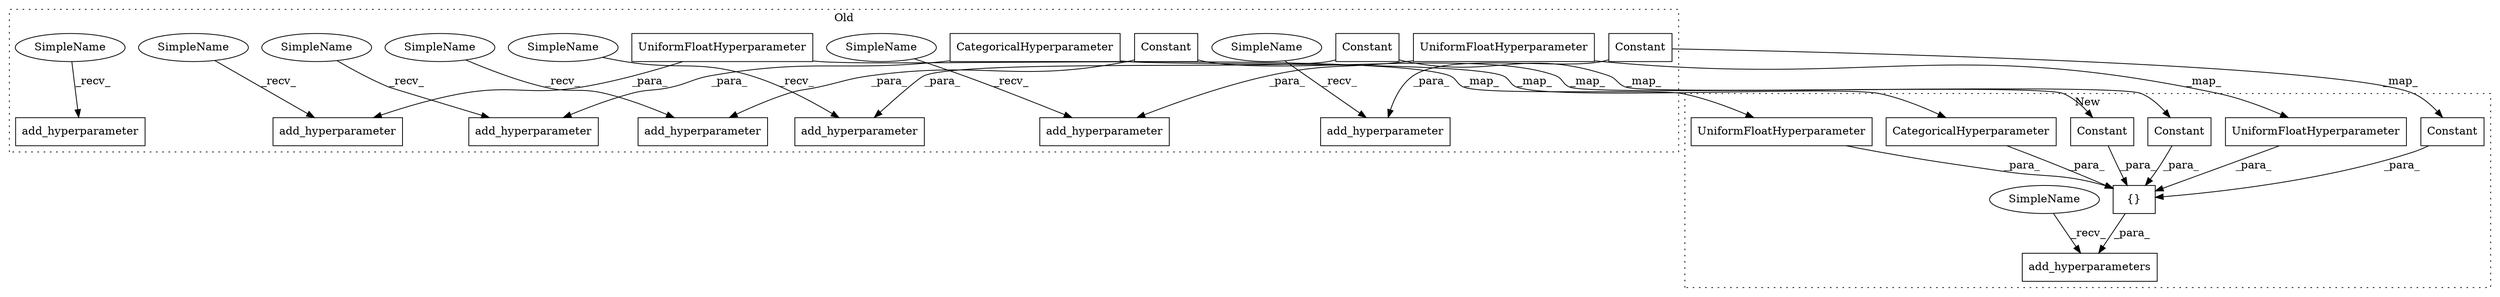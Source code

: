 digraph G {
subgraph cluster0 {
1 [label="Constant" a="32" s="3601,3629" l="9,1" shape="box"];
3 [label="add_hyperparameter" a="32" s="3582,3630" l="19,1" shape="box"];
6 [label="add_hyperparameter" a="32" s="3400,3475" l="19,1" shape="box"];
7 [label="UniformFloatHyperparameter" a="32" s="3419,3474" l="27,1" shape="box"];
9 [label="add_hyperparameter" a="32" s="3123,3207" l="19,1" shape="box"];
11 [label="CategoricalHyperparameter" a="32" s="3142,3206" l="26,1" shape="box"];
12 [label="add_hyperparameter" a="32" s="3654,3705" l="19,1" shape="box"];
13 [label="Constant" a="32" s="3673,3704" l="9,1" shape="box"];
15 [label="add_hyperparameter" a="32" s="3343,3386" l="19,1" shape="box"];
16 [label="Constant" a="32" s="3362,3385" l="9,1" shape="box"];
18 [label="add_hyperparameter" a="32" s="3487,3560" l="19,1" shape="box"];
20 [label="UniformFloatHyperparameter" a="32" s="3506,3559" l="27,1" shape="box"];
21 [label="add_hyperparameter" a="32" s="3222,3328" l="19,1" shape="box"];
22 [label="SimpleName" a="42" s="3219" l="2" shape="ellipse"];
23 [label="SimpleName" a="42" s="3651" l="2" shape="ellipse"];
24 [label="SimpleName" a="42" s="3340" l="2" shape="ellipse"];
25 [label="SimpleName" a="42" s="3120" l="2" shape="ellipse"];
26 [label="SimpleName" a="42" s="3397" l="2" shape="ellipse"];
27 [label="SimpleName" a="42" s="3579" l="2" shape="ellipse"];
28 [label="SimpleName" a="42" s="3484" l="2" shape="ellipse"];
label = "Old";
style="dotted";
}
subgraph cluster1 {
2 [label="Constant" a="32" s="3456,3484" l="9,1" shape="box"];
4 [label="{}" a="4" s="3630,3698" l="1,1" shape="box"];
5 [label="add_hyperparameters" a="32" s="3601,3699" l="20,1" shape="box"];
8 [label="UniformFloatHyperparameter" a="32" s="3320,3375" l="27,1" shape="box"];
10 [label="CategoricalHyperparameter" a="32" s="3112,3176" l="26,1" shape="box"];
14 [label="Constant" a="32" s="3505,3536" l="9,1" shape="box"];
17 [label="Constant" a="32" s="3286,3309" l="9,1" shape="box"];
19 [label="UniformFloatHyperparameter" a="32" s="3384,3437" l="27,1" shape="box"];
29 [label="SimpleName" a="42" s="3598" l="2" shape="ellipse"];
label = "New";
style="dotted";
}
1 -> 2 [label="_map_"];
1 -> 3 [label="_para_"];
2 -> 4 [label="_para_"];
4 -> 5 [label="_para_"];
7 -> 8 [label="_map_"];
7 -> 6 [label="_para_"];
8 -> 4 [label="_para_"];
10 -> 4 [label="_para_"];
11 -> 9 [label="_para_"];
11 -> 10 [label="_map_"];
13 -> 14 [label="_map_"];
13 -> 12 [label="_para_"];
14 -> 4 [label="_para_"];
16 -> 15 [label="_para_"];
16 -> 17 [label="_map_"];
17 -> 4 [label="_para_"];
19 -> 4 [label="_para_"];
20 -> 19 [label="_map_"];
20 -> 18 [label="_para_"];
22 -> 21 [label="_recv_"];
23 -> 12 [label="_recv_"];
24 -> 15 [label="_recv_"];
25 -> 9 [label="_recv_"];
26 -> 6 [label="_recv_"];
27 -> 3 [label="_recv_"];
28 -> 18 [label="_recv_"];
29 -> 5 [label="_recv_"];
}